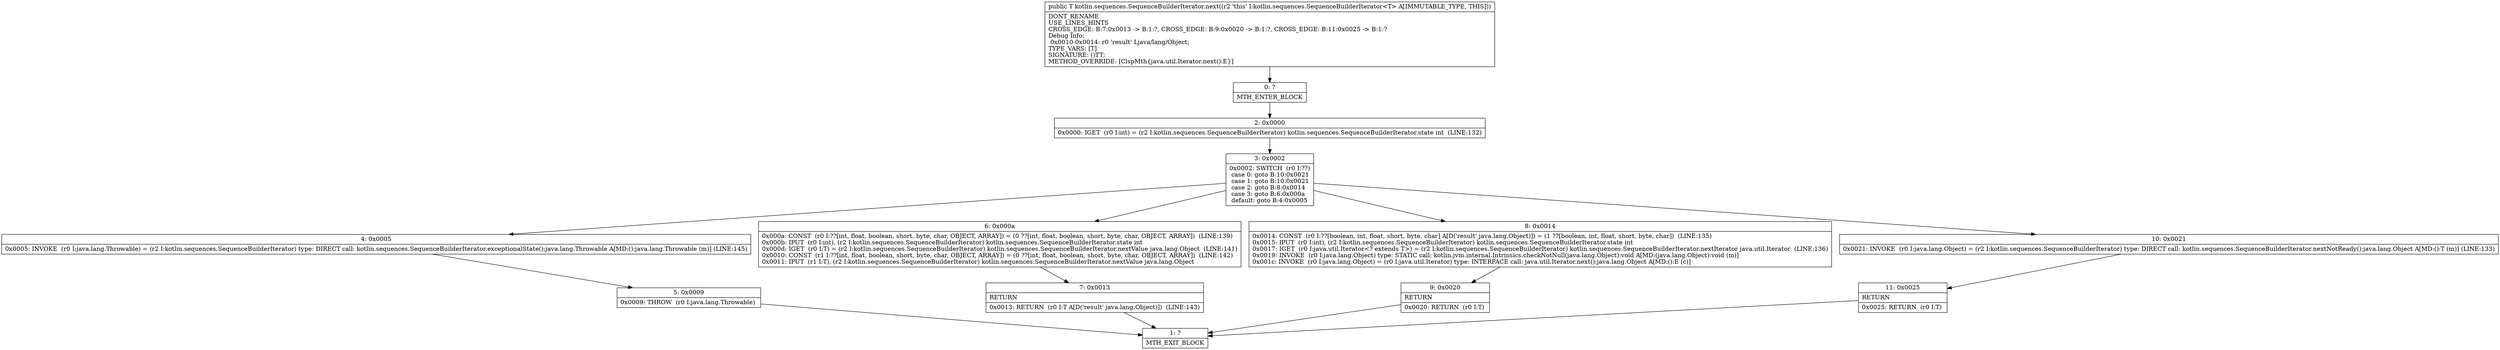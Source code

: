 digraph "CFG forkotlin.sequences.SequenceBuilderIterator.next()Ljava\/lang\/Object;" {
Node_0 [shape=record,label="{0\:\ ?|MTH_ENTER_BLOCK\l}"];
Node_2 [shape=record,label="{2\:\ 0x0000|0x0000: IGET  (r0 I:int) = (r2 I:kotlin.sequences.SequenceBuilderIterator) kotlin.sequences.SequenceBuilderIterator.state int  (LINE:132)\l}"];
Node_3 [shape=record,label="{3\:\ 0x0002|0x0002: SWITCH  (r0 I:??)\l case 0: goto B:10:0x0021\l case 1: goto B:10:0x0021\l case 2: goto B:8:0x0014\l case 3: goto B:6:0x000a\l default: goto B:4:0x0005 \l}"];
Node_4 [shape=record,label="{4\:\ 0x0005|0x0005: INVOKE  (r0 I:java.lang.Throwable) = (r2 I:kotlin.sequences.SequenceBuilderIterator) type: DIRECT call: kotlin.sequences.SequenceBuilderIterator.exceptionalState():java.lang.Throwable A[MD:():java.lang.Throwable (m)] (LINE:145)\l}"];
Node_5 [shape=record,label="{5\:\ 0x0009|0x0009: THROW  (r0 I:java.lang.Throwable) \l}"];
Node_1 [shape=record,label="{1\:\ ?|MTH_EXIT_BLOCK\l}"];
Node_6 [shape=record,label="{6\:\ 0x000a|0x000a: CONST  (r0 I:??[int, float, boolean, short, byte, char, OBJECT, ARRAY]) = (0 ??[int, float, boolean, short, byte, char, OBJECT, ARRAY])  (LINE:139)\l0x000b: IPUT  (r0 I:int), (r2 I:kotlin.sequences.SequenceBuilderIterator) kotlin.sequences.SequenceBuilderIterator.state int \l0x000d: IGET  (r0 I:T) = (r2 I:kotlin.sequences.SequenceBuilderIterator) kotlin.sequences.SequenceBuilderIterator.nextValue java.lang.Object  (LINE:141)\l0x0010: CONST  (r1 I:??[int, float, boolean, short, byte, char, OBJECT, ARRAY]) = (0 ??[int, float, boolean, short, byte, char, OBJECT, ARRAY])  (LINE:142)\l0x0011: IPUT  (r1 I:T), (r2 I:kotlin.sequences.SequenceBuilderIterator) kotlin.sequences.SequenceBuilderIterator.nextValue java.lang.Object \l}"];
Node_7 [shape=record,label="{7\:\ 0x0013|RETURN\l|0x0013: RETURN  (r0 I:T A[D('result' java.lang.Object)])  (LINE:143)\l}"];
Node_8 [shape=record,label="{8\:\ 0x0014|0x0014: CONST  (r0 I:??[boolean, int, float, short, byte, char] A[D('result' java.lang.Object)]) = (1 ??[boolean, int, float, short, byte, char])  (LINE:135)\l0x0015: IPUT  (r0 I:int), (r2 I:kotlin.sequences.SequenceBuilderIterator) kotlin.sequences.SequenceBuilderIterator.state int \l0x0017: IGET  (r0 I:java.util.Iterator\<? extends T\>) = (r2 I:kotlin.sequences.SequenceBuilderIterator) kotlin.sequences.SequenceBuilderIterator.nextIterator java.util.Iterator  (LINE:136)\l0x0019: INVOKE  (r0 I:java.lang.Object) type: STATIC call: kotlin.jvm.internal.Intrinsics.checkNotNull(java.lang.Object):void A[MD:(java.lang.Object):void (m)]\l0x001c: INVOKE  (r0 I:java.lang.Object) = (r0 I:java.util.Iterator) type: INTERFACE call: java.util.Iterator.next():java.lang.Object A[MD:():E (c)]\l}"];
Node_9 [shape=record,label="{9\:\ 0x0020|RETURN\l|0x0020: RETURN  (r0 I:T) \l}"];
Node_10 [shape=record,label="{10\:\ 0x0021|0x0021: INVOKE  (r0 I:java.lang.Object) = (r2 I:kotlin.sequences.SequenceBuilderIterator) type: DIRECT call: kotlin.sequences.SequenceBuilderIterator.nextNotReady():java.lang.Object A[MD:():T (m)] (LINE:133)\l}"];
Node_11 [shape=record,label="{11\:\ 0x0025|RETURN\l|0x0025: RETURN  (r0 I:T) \l}"];
MethodNode[shape=record,label="{public T kotlin.sequences.SequenceBuilderIterator.next((r2 'this' I:kotlin.sequences.SequenceBuilderIterator\<T\> A[IMMUTABLE_TYPE, THIS]))  | DONT_RENAME\lUSE_LINES_HINTS\lCROSS_EDGE: B:7:0x0013 \-\> B:1:?, CROSS_EDGE: B:9:0x0020 \-\> B:1:?, CROSS_EDGE: B:11:0x0025 \-\> B:1:?\lDebug Info:\l  0x0010\-0x0014: r0 'result' Ljava\/lang\/Object;\lTYPE_VARS: [T]\lSIGNATURE: ()TT;\lMETHOD_OVERRIDE: [ClspMth\{java.util.Iterator.next():E\}]\l}"];
MethodNode -> Node_0;Node_0 -> Node_2;
Node_2 -> Node_3;
Node_3 -> Node_4;
Node_3 -> Node_6;
Node_3 -> Node_8;
Node_3 -> Node_10;
Node_4 -> Node_5;
Node_5 -> Node_1;
Node_6 -> Node_7;
Node_7 -> Node_1;
Node_8 -> Node_9;
Node_9 -> Node_1;
Node_10 -> Node_11;
Node_11 -> Node_1;
}

